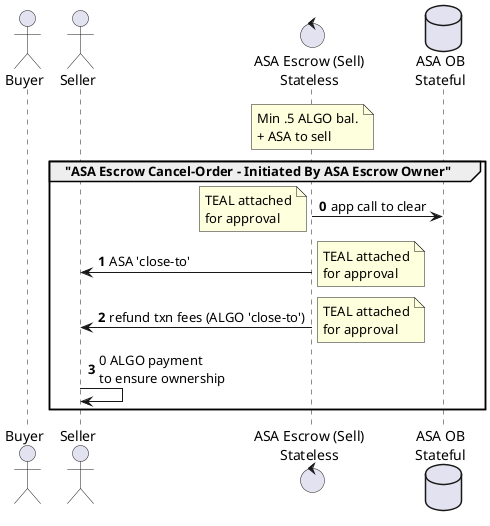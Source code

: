 @startuml
actor Buyer
actor Seller
control "ASA Escrow (Sell)\nStateless" as ASAEscrow
database "ASA OB\nStateful" as ASAOB
note over ASAEscrow: Min .5 ALGO bal.\n+ ASA to sell

group "ASA Escrow Cancel-Order - Initiated By ASA Escrow Owner"
autonumber 0
ASAEscrow -> ASAOB: app call to clear
note left: TEAL attached\nfor approval
ASAEscrow -> Seller: ASA 'close-to'
note right: TEAL attached\nfor approval
ASAEscrow -> Seller: refund txn fees (ALGO 'close-to')
note right: TEAL attached\nfor approval
Seller -> Seller: 0 ALGO payment\nto ensure ownership
end

@enduml
